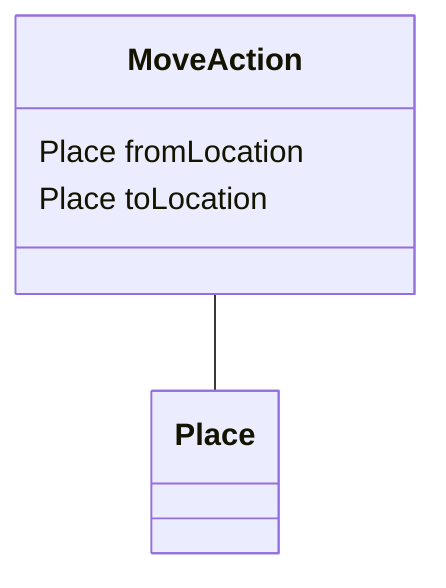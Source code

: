 classDiagram
  MoveAction -- Place


class MoveAction {

  Place fromLocation
  Place toLocation

 }